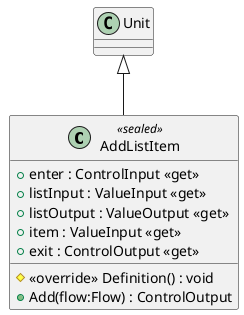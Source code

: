 @startuml
class AddListItem <<sealed>> {
    + enter : ControlInput <<get>>
    + listInput : ValueInput <<get>>
    + listOutput : ValueOutput <<get>>
    + item : ValueInput <<get>>
    + exit : ControlOutput <<get>>
    # <<override>> Definition() : void
    + Add(flow:Flow) : ControlOutput
}
Unit <|-- AddListItem
@enduml
